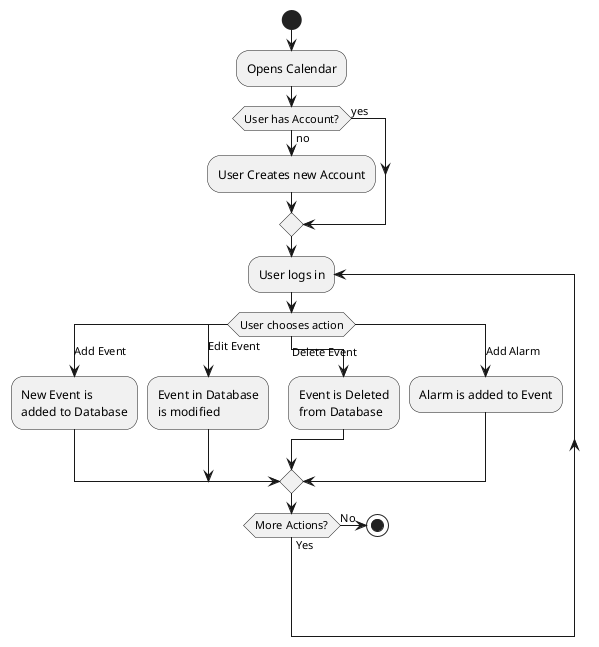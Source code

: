 @startuml
'https://plantuml.com/activity-diagram-beta

start
:Opens Calendar;
if (User has Account?) then (yes)

else (no)
    :User Creates new Account;
endif
repeat :User logs in;
switch (User chooses action)
case(Add Event)
    :New Event is\nadded to Database;
case(Edit Event)
    :Event in Database\nis modified;
case(Delete Event)
    :Event is Deleted\nfrom Database;
case(Add Alarm)
    :Alarm is added to Event;
endswitch
if (More Actions?) then (Yes)


else (No)
    stop

@enduml
